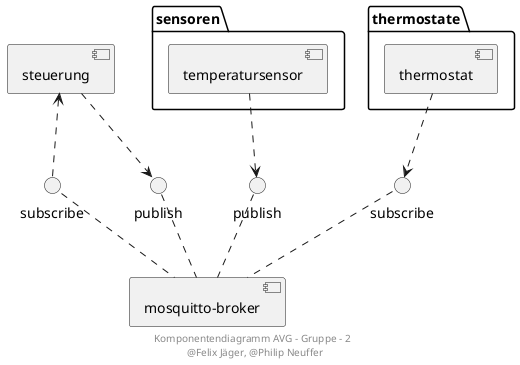 @startuml Komponentendiagramm
skinparam componentStyle uml2

package sensoren{
    [temperatursensor] as sensor
}
package thermostate{
    [thermostat] as thermostat
}

[steuerung] as steuerung
[mosquitto-broker] as mosquitto

() "publish" as p_sensor
() "subscribe" as s_sensor
() "publish" as p_thermo
() "subscribe" as s_thermo

steuerung <.. () s_sensor
() s_sensor .. mosquitto
steuerung ..> () p_thermo
() p_thermo .. mosquitto

sensor ..> () p_sensor
() p_sensor .. mosquitto

thermostat ..> () s_thermo
() s_thermo .. mosquitto

footer "Komponentendiagramm AVG - Gruppe - 2 \n @Felix Jäger, @Philip Neuffer"
@enduml
